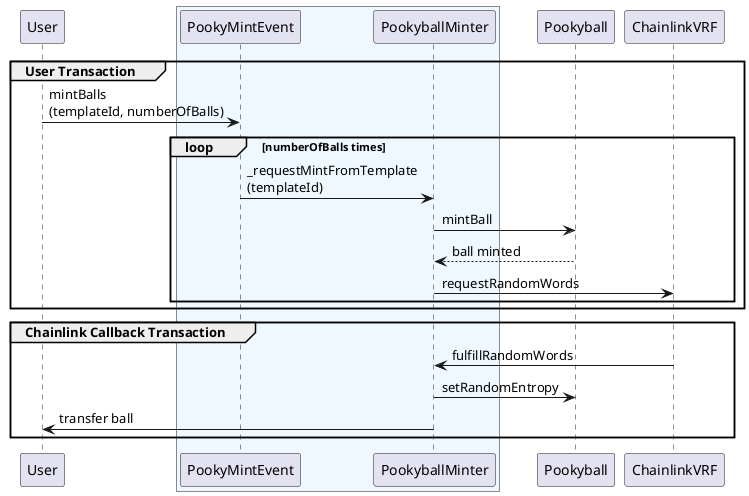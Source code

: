 @startuml
participant User
box #F0F8FF
participant PookyMintEvent
participant PookyballMinter
end box
participant Pookyball
participant ChainlinkVRF

group User Transaction
  User -> PookyMintEvent : mintBalls\n(templateId, numberOfBalls)
  group loop [numberOfBalls times]
    PookyMintEvent -> PookyballMinter : _requestMintFromTemplate\n(templateId)
    PookyballMinter -> Pookyball : mintBall
    Pookyball --> PookyballMinter : ball minted
    PookyballMinter -> ChainlinkVRF : requestRandomWords
  end
end

group Chainlink Callback Transaction
  ChainlinkVRF -> PookyballMinter : fulfillRandomWords
  PookyballMinter -> Pookyball : setRandomEntropy
  PookyballMinter -> User : transfer ball
end

@enduml
